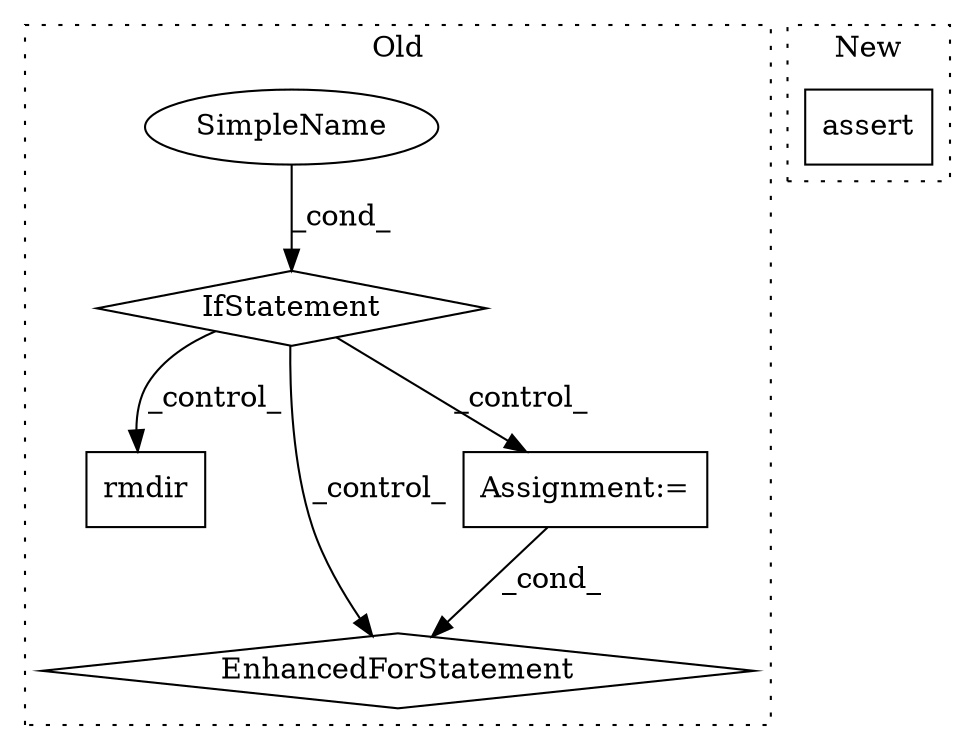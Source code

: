 digraph G {
subgraph cluster0 {
1 [label="rmdir" a="32" s="911,941" l="6,1" shape="box"];
3 [label="IfStatement" a="25" s="657,701" l="4,2" shape="diamond"];
4 [label="EnhancedForStatement" a="70" s="711,822" l="57,2" shape="diamond"];
5 [label="SimpleName" a="42" s="" l="" shape="ellipse"];
6 [label="Assignment:=" a="7" s="711,822" l="57,2" shape="box"];
label = "Old";
style="dotted";
}
subgraph cluster1 {
2 [label="assert" a="32" s="2206,2272" l="19,1" shape="box"];
label = "New";
style="dotted";
}
3 -> 1 [label="_control_"];
3 -> 6 [label="_control_"];
3 -> 4 [label="_control_"];
5 -> 3 [label="_cond_"];
6 -> 4 [label="_cond_"];
}